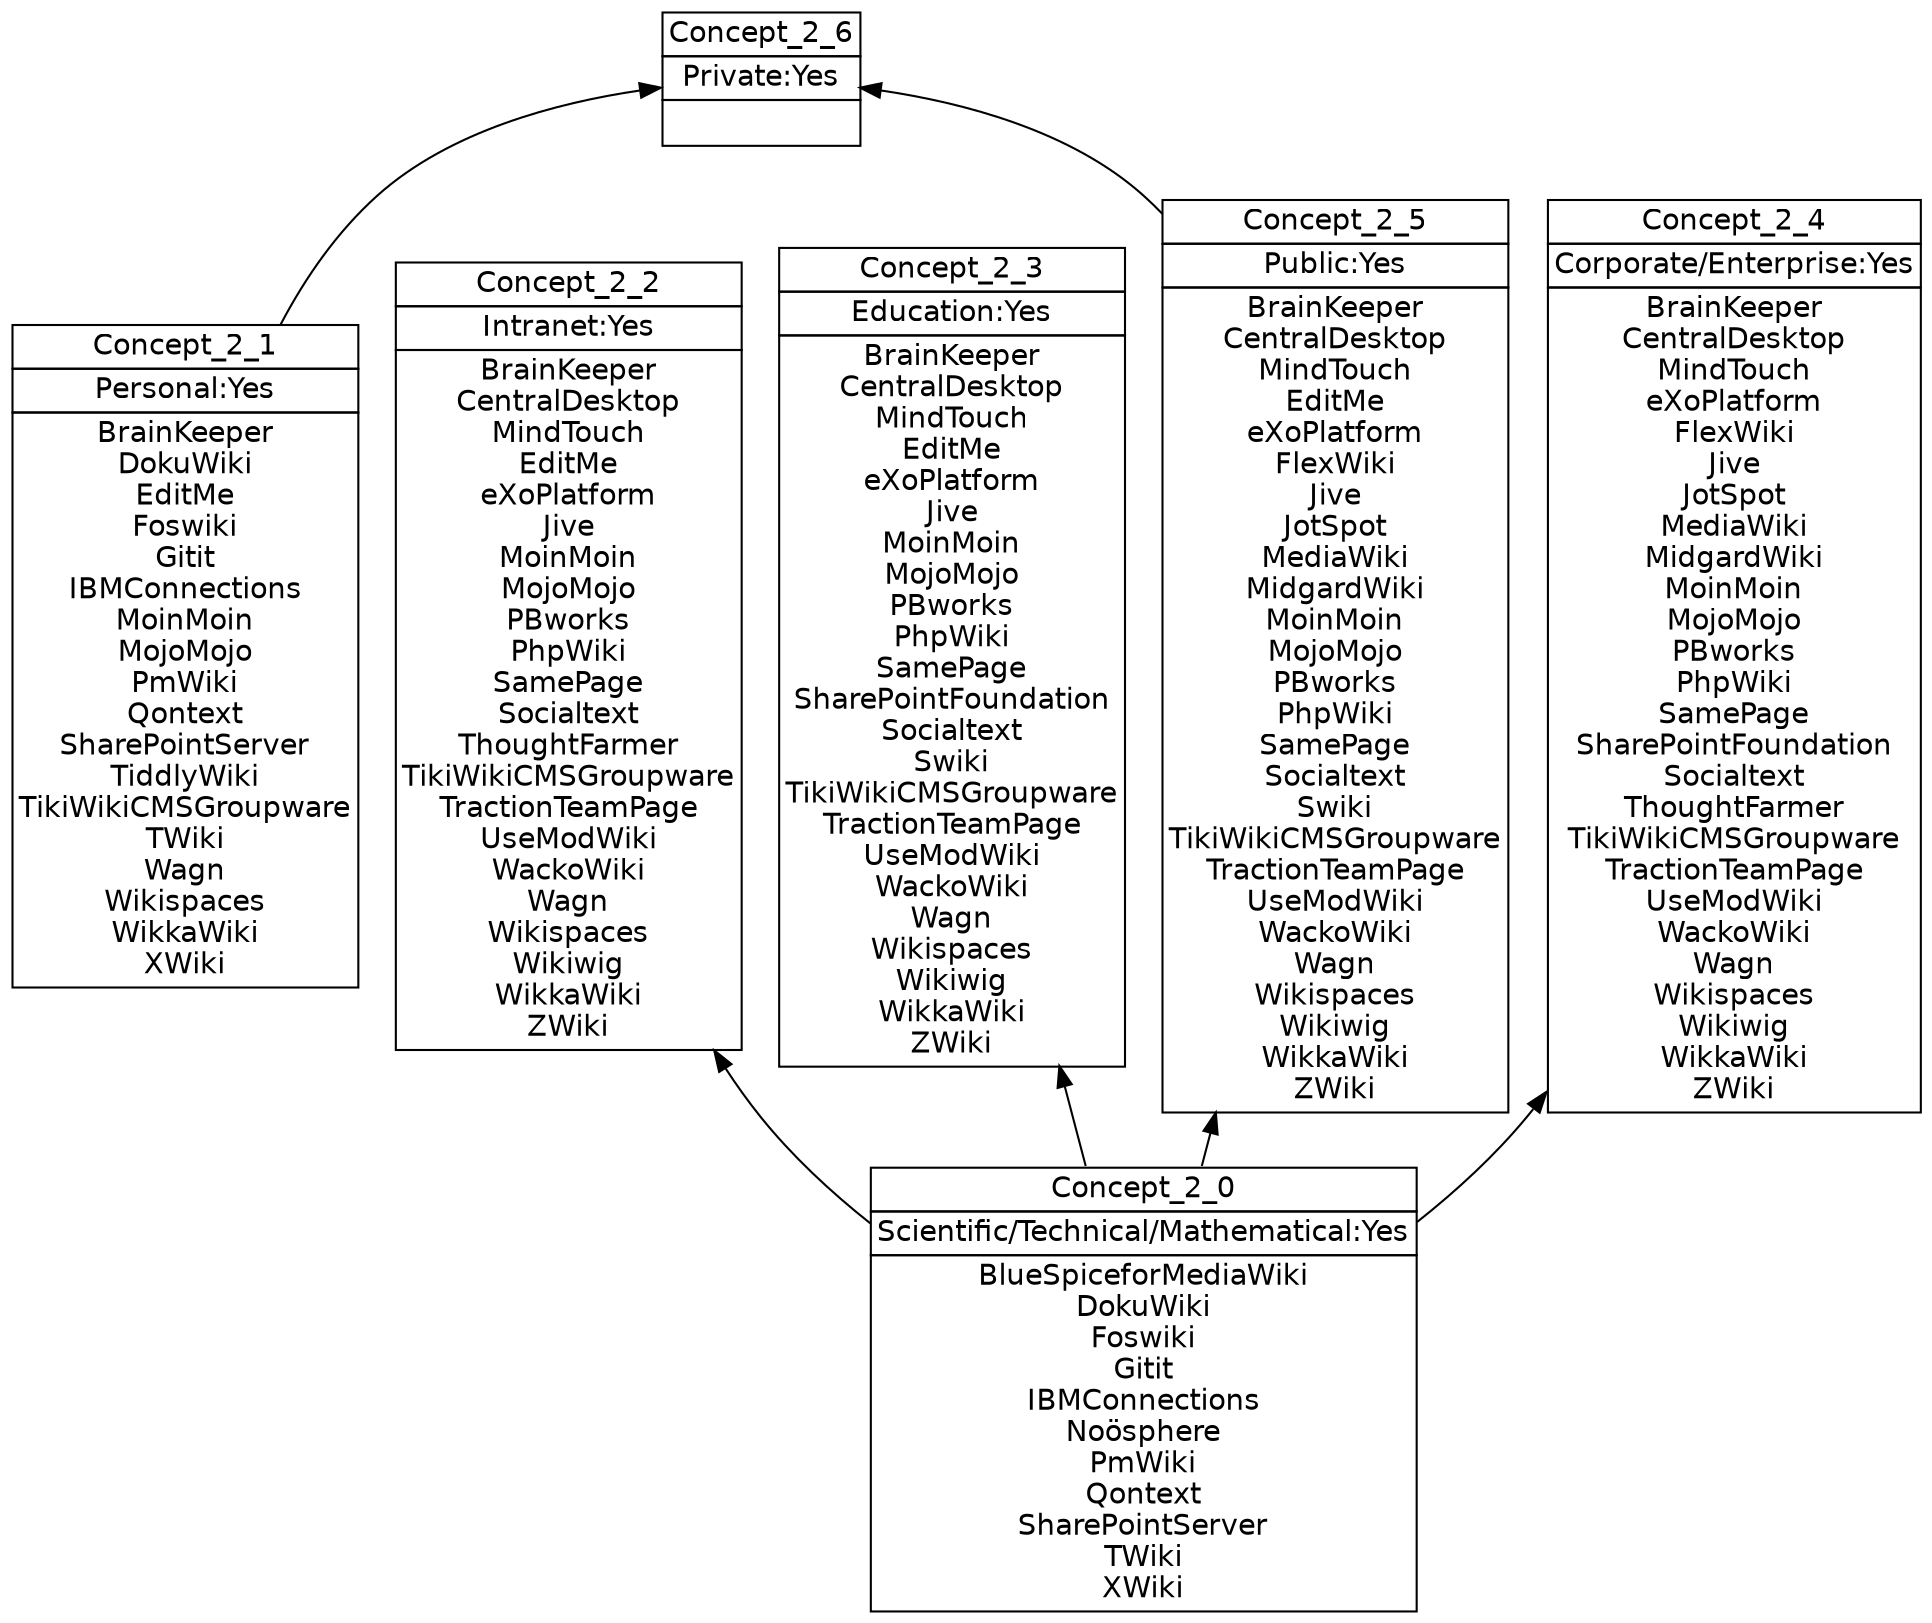 digraph G { 
	rankdir=BT;
	margin=0;
	node [margin="0.03,0.03",fontname="DejaVu Sans"];
	ranksep=0.3;
	nodesep=0.2;
//graph[label="name:2,concept number:7,object number:40,attribute number:7"
5 [shape=none,label=<<table border="0" cellborder="1" cellspacing="0" port="p"><tr><td>Concept_2_1</td></tr><tr><td>Personal:Yes<br/></td></tr><tr><td>BrainKeeper<br/>DokuWiki<br/>EditMe<br/>Foswiki<br/>Gitit<br/>IBMConnections<br/>MoinMoin<br/>MojoMojo<br/>PmWiki<br/>Qontext<br/>SharePointServer<br/>TiddlyWiki<br/>TikiWikiCMSGroupware<br/>TWiki<br/>Wagn<br/>Wikispaces<br/>WikkaWiki<br/>XWiki<br/></td></tr></table>>];
4 [shape=none,label=<<table border="0" cellborder="1" cellspacing="0" port="p"><tr><td>Concept_2_2</td></tr><tr><td>Intranet:Yes<br/></td></tr><tr><td>BrainKeeper<br/>CentralDesktop<br/>MindTouch<br/>EditMe<br/>eXoPlatform<br/>Jive<br/>MoinMoin<br/>MojoMojo<br/>PBworks<br/>PhpWiki<br/>SamePage<br/>Socialtext<br/>ThoughtFarmer<br/>TikiWikiCMSGroupware<br/>TractionTeamPage<br/>UseModWiki<br/>WackoWiki<br/>Wagn<br/>Wikispaces<br/>Wikiwig<br/>WikkaWiki<br/>ZWiki<br/></td></tr></table>>];
3 [shape=none,label=<<table border="0" cellborder="1" cellspacing="0" port="p"><tr><td>Concept_2_3</td></tr><tr><td>Education:Yes<br/></td></tr><tr><td>BrainKeeper<br/>CentralDesktop<br/>MindTouch<br/>EditMe<br/>eXoPlatform<br/>Jive<br/>MoinMoin<br/>MojoMojo<br/>PBworks<br/>PhpWiki<br/>SamePage<br/>SharePointFoundation<br/>Socialtext<br/>Swiki<br/>TikiWikiCMSGroupware<br/>TractionTeamPage<br/>UseModWiki<br/>WackoWiki<br/>Wagn<br/>Wikispaces<br/>Wikiwig<br/>WikkaWiki<br/>ZWiki<br/></td></tr></table>>];
0 [shape=none,label=<<table border="0" cellborder="1" cellspacing="0" port="p"><tr><td>Concept_2_5</td></tr><tr><td>Public:Yes<br/></td></tr><tr><td>BrainKeeper<br/>CentralDesktop<br/>MindTouch<br/>EditMe<br/>eXoPlatform<br/>FlexWiki<br/>Jive<br/>JotSpot<br/>MediaWiki<br/>MidgardWiki<br/>MoinMoin<br/>MojoMojo<br/>PBworks<br/>PhpWiki<br/>SamePage<br/>Socialtext<br/>Swiki<br/>TikiWikiCMSGroupware<br/>TractionTeamPage<br/>UseModWiki<br/>WackoWiki<br/>Wagn<br/>Wikispaces<br/>Wikiwig<br/>WikkaWiki<br/>ZWiki<br/></td></tr></table>>];
2 [shape=none,label=<<table border="0" cellborder="1" cellspacing="0" port="p"><tr><td>Concept_2_4</td></tr><tr><td>Corporate/Enterprise:Yes<br/></td></tr><tr><td>BrainKeeper<br/>CentralDesktop<br/>MindTouch<br/>eXoPlatform<br/>FlexWiki<br/>Jive<br/>JotSpot<br/>MediaWiki<br/>MidgardWiki<br/>MoinMoin<br/>MojoMojo<br/>PBworks<br/>PhpWiki<br/>SamePage<br/>SharePointFoundation<br/>Socialtext<br/>ThoughtFarmer<br/>TikiWikiCMSGroupware<br/>TractionTeamPage<br/>UseModWiki<br/>WackoWiki<br/>Wagn<br/>Wikispaces<br/>Wikiwig<br/>WikkaWiki<br/>ZWiki<br/></td></tr></table>>];
1 [shape=none,label=<<table border="0" cellborder="1" cellspacing="0" port="p"><tr><td>Concept_2_6</td></tr><tr><td>Private:Yes<br/></td></tr><tr><td><br/></td></tr></table>>];
6 [shape=none,label=<<table border="0" cellborder="1" cellspacing="0" port="p"><tr><td>Concept_2_0</td></tr><tr><td>Scientific/Technical/Mathematical:Yes<br/></td></tr><tr><td>BlueSpiceforMediaWiki<br/>DokuWiki<br/>Foswiki<br/>Gitit<br/>IBMConnections<br/>Noösphere<br/>PmWiki<br/>Qontext<br/>SharePointServer<br/>TWiki<br/>XWiki<br/></td></tr></table>>];
	6:p -> 4:p
	6:p -> 3:p
	6:p -> 0:p
	6:p -> 2:p
	0:p -> 1:p
	5:p -> 1:p
}